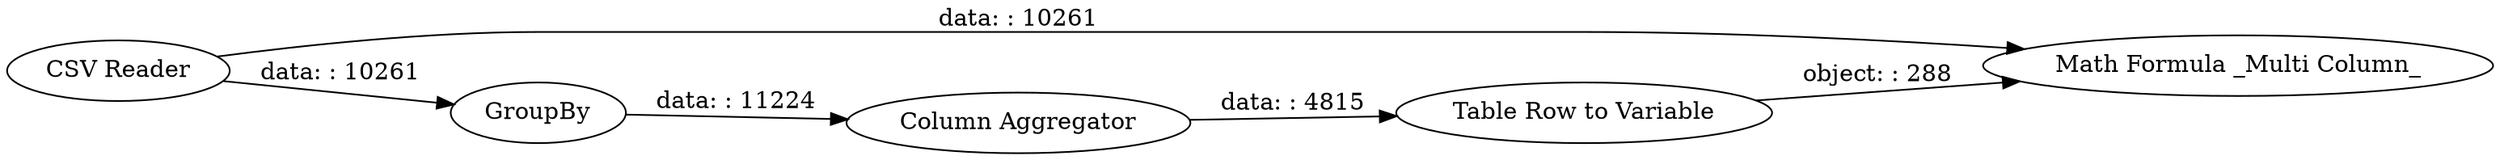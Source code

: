 digraph {
	"-5385800006562598193_9" [label="Math Formula _Multi Column_"]
	"-5385800006562598193_5" [label="Column Aggregator"]
	"-5385800006562598193_8" [label="CSV Reader"]
	"-5385800006562598193_10" [label="Table Row to Variable"]
	"-5385800006562598193_2" [label=GroupBy]
	"-5385800006562598193_2" -> "-5385800006562598193_5" [label="data: : 11224"]
	"-5385800006562598193_8" -> "-5385800006562598193_9" [label="data: : 10261"]
	"-5385800006562598193_10" -> "-5385800006562598193_9" [label="object: : 288"]
	"-5385800006562598193_5" -> "-5385800006562598193_10" [label="data: : 4815"]
	"-5385800006562598193_8" -> "-5385800006562598193_2" [label="data: : 10261"]
	rankdir=LR
}
